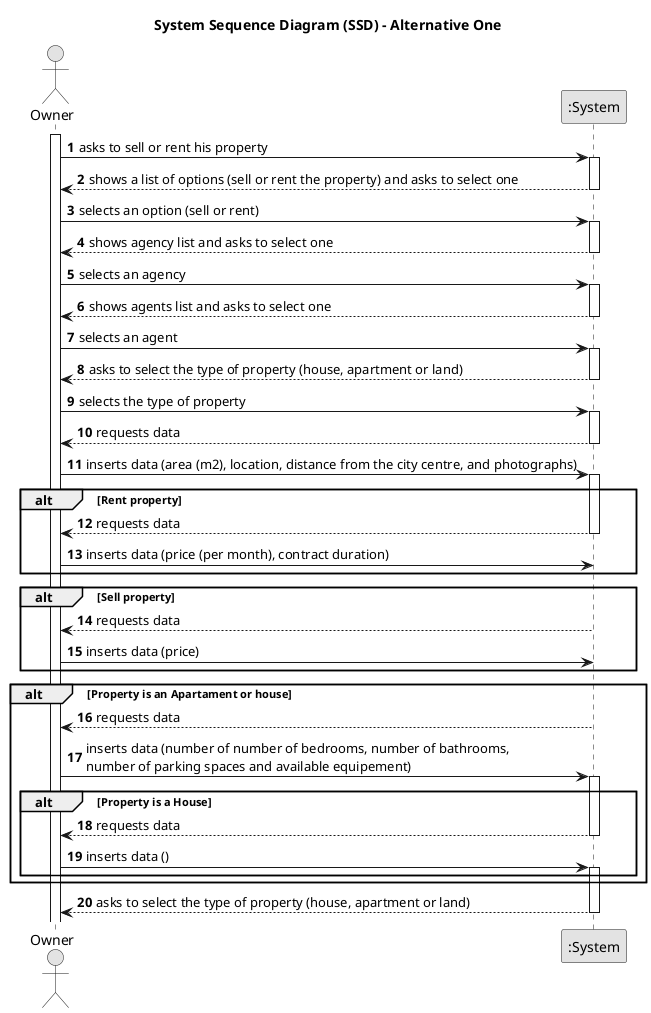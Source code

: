 @startuml
skinparam monochrome true
skinparam packageStyle rectangle
skinparam shadowing false

title System Sequence Diagram (SSD) - Alternative One

autonumber

actor "Owner" as Owner
participant ":System" as System

activate Owner

    Owner -> System : asks to sell or rent his property
    activate System

        System --> Owner : shows a list of options (sell or rent the property) and asks to select one
    deactivate System

    Owner -> System : selects an option (sell or rent)
    activate System

        System --> Owner : shows agency list and asks to select one
    deactivate System

    Owner -> System : selects an agency
    activate System

        System --> Owner : shows agents list and asks to select one
    deactivate System

    Owner -> System : selects an agent
    activate System

        System --> Owner : asks to select the type of property (house, apartment or land)
    deactivate System
    Owner -> System : selects the type of property
        activate System

        System --> Owner : requests data

    deactivate System
    Owner -> System : inserts data (area (m2), location, distance from the city centre, and photographs)
    alt Rent property
    activate System

         System --> Owner : requests data

    deactivate System

        Owner -> System : inserts data (price (per month), contract duration)

      end

        activate System
 alt Sell property
            System --> Owner : requests data
        deactivate System

        Owner -> System : inserts data (price)
        end
        alt Property is an Apartament or house

                System --> Owner : requests data
            deactivate System

            Owner -> System : inserts data (number of number of bedrooms, number of bathrooms, \nnumber of parking spaces and available equipement)
            activate System
            alt Property is a House
               System --> Owner : requests data
                        deactivate System

                        Owner -> System : inserts data ()
                        activate System
          end



        end
        activate System

            System --> Owner : asks to select the type of property (house, apartment or land)
        deactivate System

@enduml